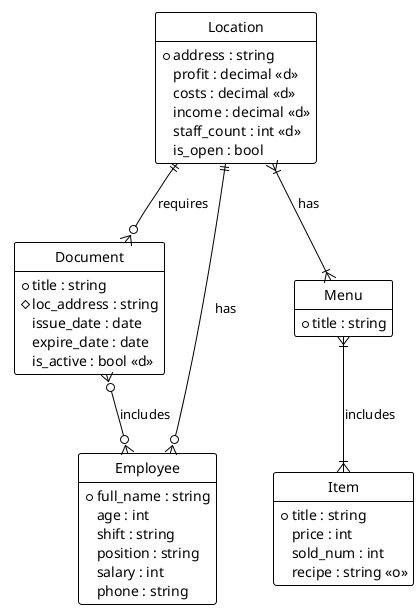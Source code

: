 @startuml
!theme plain
hide circle
hide methods

entity "Location" as loc {
*address : string
profit : decimal <<d>>
costs : decimal <<d>>
income : decimal <<d>>
staff_count : int <<d>>
is_open : bool
}

entity "Document" as doc {
*title : string
#loc_address : string
issue_date : date
expire_date : date
is_active : bool <<d>>
}

entity "Employee" as emp {
*full_name : string
age : int
shift : string
position : string
salary : int
phone : string
}

entity "Menu" as menu {
*title : string
}

entity "Item" as item {
*title : string
price : int
sold_num : int
recipe : string <<o>>
}

loc ||--o{ doc : "requires"
loc }|--|{ menu : "has"
loc ||--o{ emp : "has"
menu }|--|{ item : "includes"
doc }o--o{ emp : "includes"

@enduml




